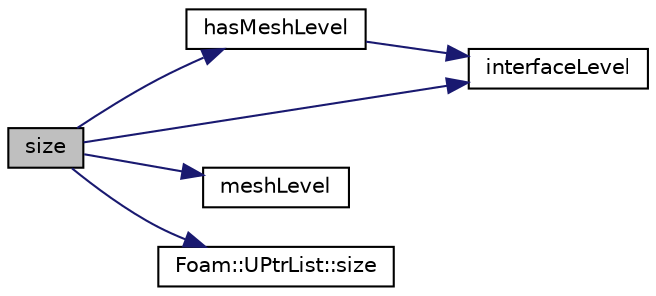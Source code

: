 digraph "size"
{
  bgcolor="transparent";
  edge [fontname="Helvetica",fontsize="10",labelfontname="Helvetica",labelfontsize="10"];
  node [fontname="Helvetica",fontsize="10",shape=record];
  rankdir="LR";
  Node1 [label="size",height=0.2,width=0.4,color="black", fillcolor="grey75", style="filled", fontcolor="black"];
  Node1 -> Node2 [color="midnightblue",fontsize="10",style="solid",fontname="Helvetica"];
  Node2 [label="hasMeshLevel",height=0.2,width=0.4,color="black",URL="$a00913.html#a8ed8fd251f1b51547a4478a0495b8d4f",tooltip="Do we have mesh for given level? "];
  Node2 -> Node3 [color="midnightblue",fontsize="10",style="solid",fontname="Helvetica"];
  Node3 [label="interfaceLevel",height=0.2,width=0.4,color="black",URL="$a00913.html#a1e72a3c3276bc89a7d042e98083e3ba2",tooltip="Return LDU interface addressing of given level. "];
  Node1 -> Node3 [color="midnightblue",fontsize="10",style="solid",fontname="Helvetica"];
  Node1 -> Node4 [color="midnightblue",fontsize="10",style="solid",fontname="Helvetica"];
  Node4 [label="meshLevel",height=0.2,width=0.4,color="black",URL="$a00913.html#ab82c1edc1f7885e57d27f67628dbbc42",tooltip="Return LDU mesh of given level. "];
  Node1 -> Node5 [color="midnightblue",fontsize="10",style="solid",fontname="Helvetica"];
  Node5 [label="Foam::UPtrList::size",height=0.2,width=0.4,color="black",URL="$a02882.html#a723361dc2020160f5492e8fe2d09fa44",tooltip="Return the number of elements in the UPtrList. "];
}
